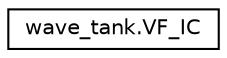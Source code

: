 digraph "Graphical Class Hierarchy"
{
 // LATEX_PDF_SIZE
  edge [fontname="Helvetica",fontsize="10",labelfontname="Helvetica",labelfontsize="10"];
  node [fontname="Helvetica",fontsize="10",shape=record];
  rankdir="LR";
  Node0 [label="wave_tank.VF_IC",height=0.2,width=0.4,color="black", fillcolor="white", style="filled",URL="$d6/db4/classwave__tank_1_1VF__IC.html",tooltip=" "];
}
